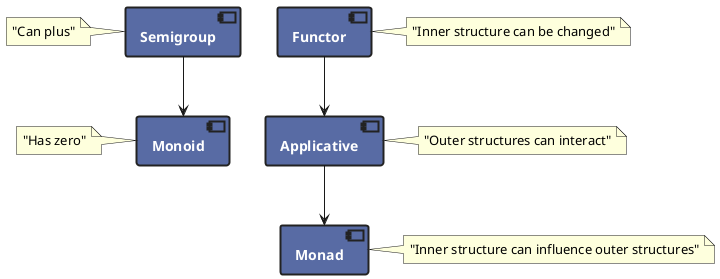 @startuml

skinparam defaultTextAlignment center

skinparam component {
  fontStyle bold
  fontColor white
  backgroundColor #586ba4
  borderColor #222
  borderThickness 2
}

component semigroup as "Semigroup"
note left of semigroup: "Can plus"

component monoid as "Monoid"
note left of monoid: "Has zero"

semigroup --> monoid

component functor as "Functor"
note right of functor: "Inner structure can be changed"

component applicative as "Applicative"
note right of applicative: "Outer structures can interact"

component monad as "Monad"
note right of monad: "Inner structure can influence outer structures"

functor --> applicative
applicative --> monad
@enduml
